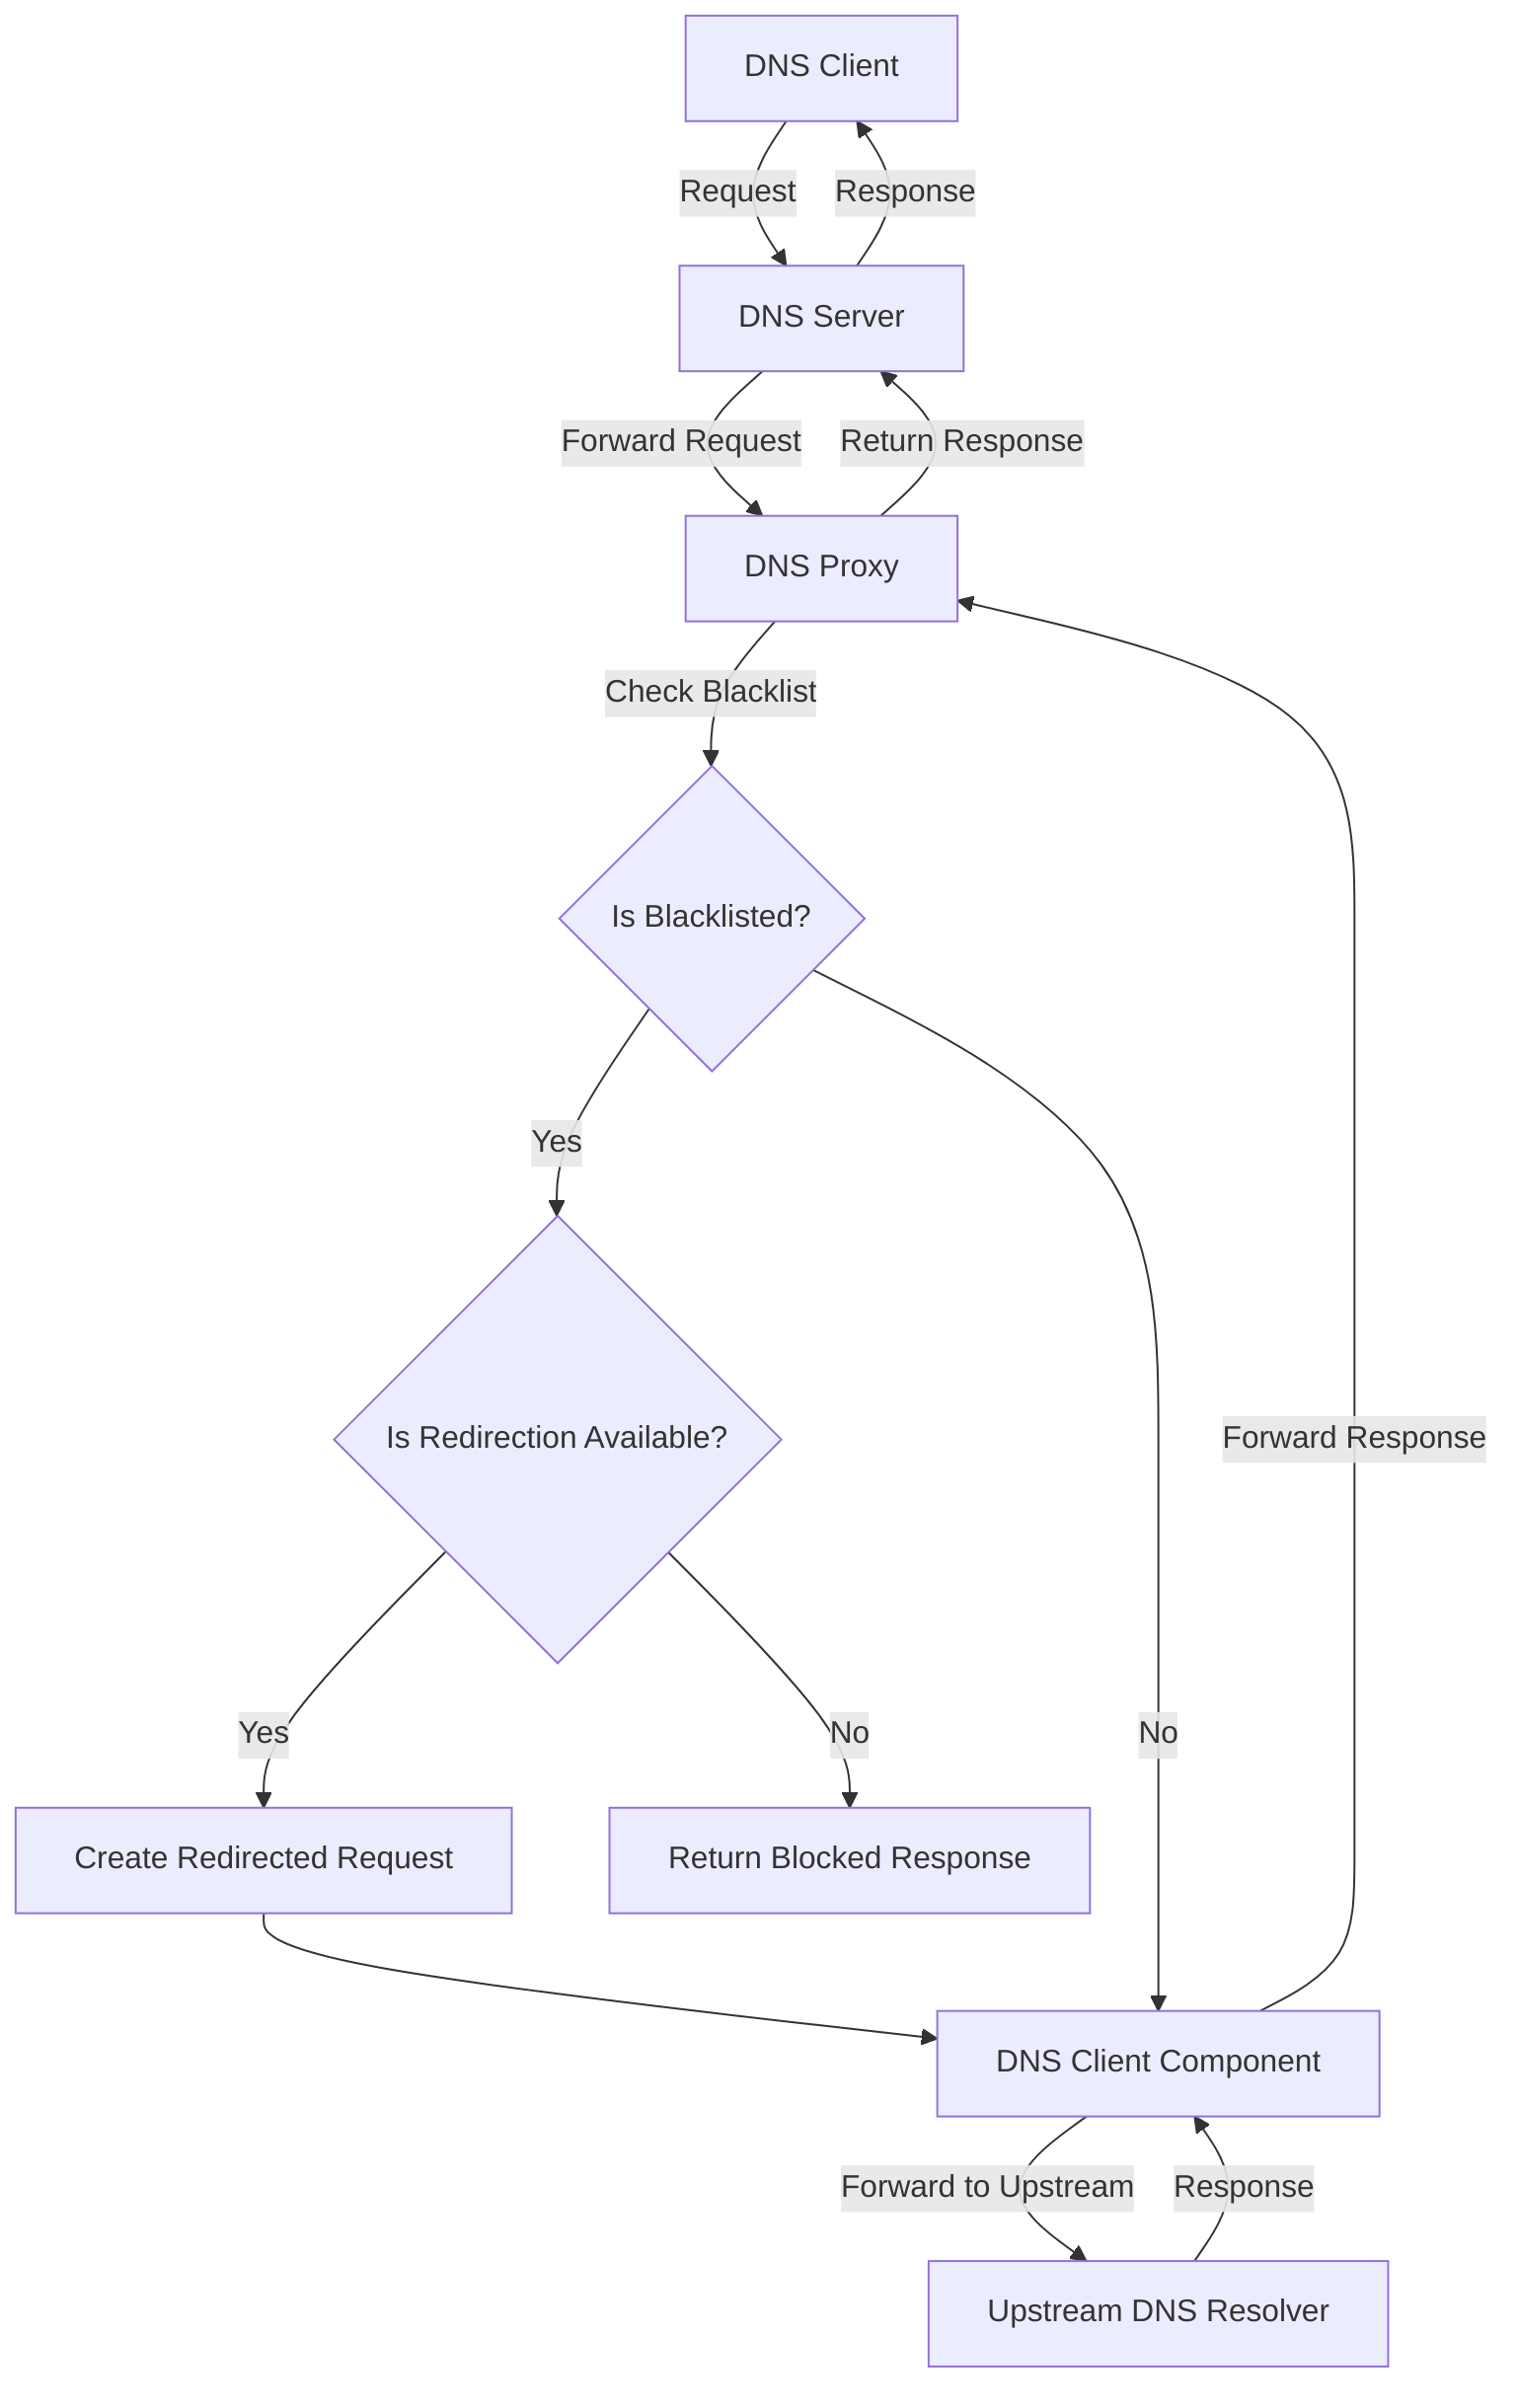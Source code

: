 graph TD
    A[DNS Client] -->|Request| B[DNS Server]
    B -->|Forward Request| C[DNS Proxy]
    C -->|Check Blacklist| D{Is Blacklisted?}
    D -->|Yes| E{Is Redirection Available?}
    E -->|Yes| F[Create Redirected Request]
    F --> G[DNS Client Component]
    E -->|No| H[Return Blocked Response]
    D -->|No| G[DNS Client Component]
    G -->|Forward to Upstream| I[Upstream DNS Resolver]
    I -->|Response| G
    G -->|Forward Response| C
    C -->|Return Response| B
    B -->|Response| A